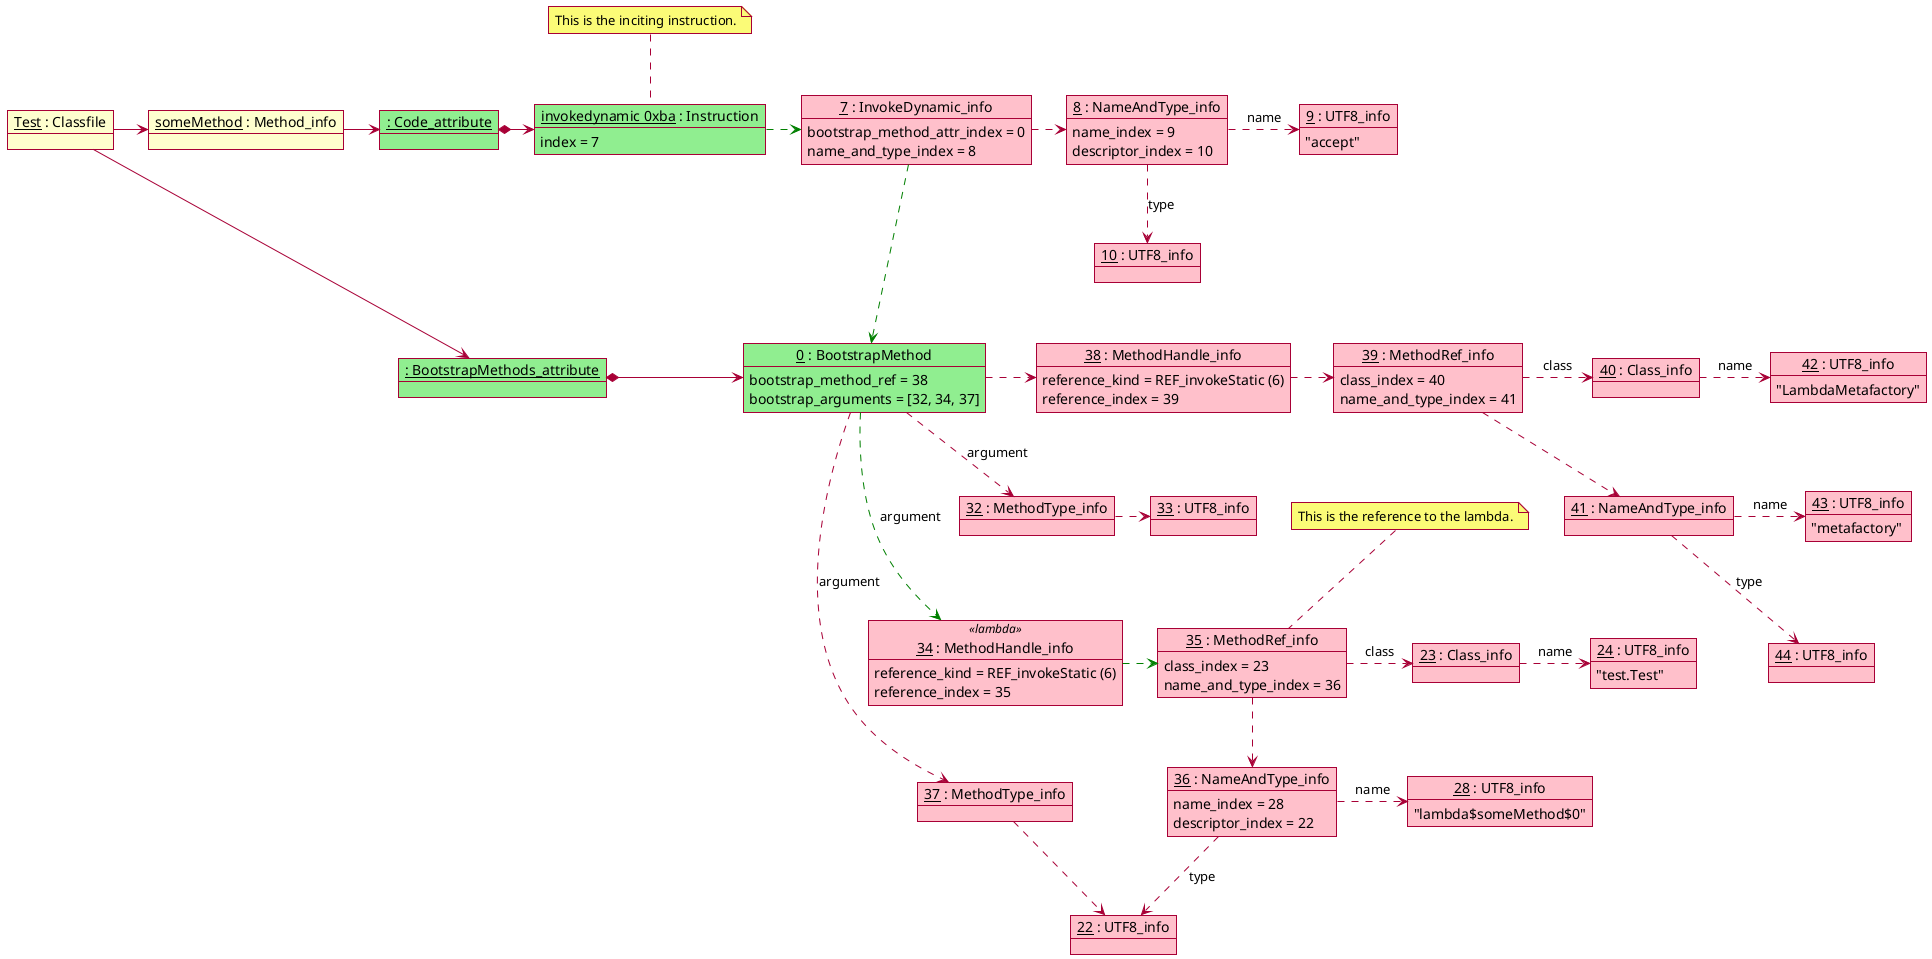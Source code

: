 ' This is a [PlantUML](https://plantuml.com/) diagram.
' Render the image with:
'     java -jar plantuml.jar Test.puml

@startuml

skin rose
skinparam style strictuml
skinparam backgroundColor transparent

' title Method Calling a Lambda

' caption Attributes are shown in green.  Constant pool entries are shown in pink.

' legend top left
' public class Test {
'     public void someMethod() {
'         Consumer<String> function = **(s -> System.out.println(s))**;
'     }
' }
' end legend

object "Test : Classfile" as Test

object "someMethod : Method_info" as someMethod
Test -> someMethod

object ": Code_attribute" as code #lightgreen
someMethod -> code

object "invokedynamic 0xba : Instruction" as invokedynamic #lightgreen {
  index = 7
}
code *-> invokedynamic

note top of invokedynamic : This is the inciting instruction.

object "7 : InvokeDynamic_info" as InvokeDynamic_info #pink {
  bootstrap_method_attr_index = 0
  name_and_type_index = 8
}
invokedynamic .> InvokeDynamic_info #green

object "8 : NameAndType_info" as nameAndType #pink {
  name_index = 9
  descriptor_index = 10
}
InvokeDynamic_info .> nameAndType

object "9 : UTF8_info" as invokedynamic_name #pink {
  "accept"
}
nameAndType .> invokedynamic_name : name

object "10 : UTF8_info" as invokedynamic_type #pink
nameAndType .> invokedynamic_type : type
invokedynamic_name -[hidden]-> invokedynamic_type

object ": BootstrapMethods_attribute" as BootstrapMethods_attribute #lightgreen
Test -> BootstrapMethods_attribute
someMethod -[hidden]-> BootstrapMethods_attribute
invokedynamic_type -[hidden]-> BootstrapMethods_attribute

object "0 : BootstrapMethod" as BootstrapMethod #lightgreen {
  bootstrap_method_ref = 38
  bootstrap_arguments = [32, 34, 37]
}
BootstrapMethods_attribute *-> BootstrapMethod
InvokeDynamic_info ..> BootstrapMethod #green

object "38 : MethodHandle_info" as callsite #pink {
  reference_kind = REF_invokeStatic (6)
  reference_index = 39
}
BootstrapMethod .> callsite

object "39 : MethodRef_info" as metafactory #pink {
  class_index = 40
  name_and_type_index = 41
}
callsite .> metafactory

object "40 : Class_info" as metafactory_class #pink {
}
metafactory .> metafactory_class : class

object "42 : UTF8_info" as metafactory_class_name #pink {
  "LambdaMetafactory"
}
metafactory_class .> metafactory_class_name : name

object "41 : NameAndType_info" as metafactory_nameAndType #pink {
}
metafactory .> metafactory_nameAndType
metafactory_class -[hidden]-> metafactory_nameAndType

object "43 : UTF8_info" as metafactory_name #pink {
  "metafactory"
}
metafactory_nameAndType .> metafactory_name : name

object "44 : UTF8_info" as metafactory_type #pink
metafactory_nameAndType .> metafactory_type : type
metafactory_name -[hidden]-> metafactory_type

object "32 : MethodType_info" as arg1 #pink
BootstrapMethod .> arg1 : argument
metafactory -[hidden]-> arg1

object "33 : UTF8_info" as arg1_value #pink
arg1 .> arg1_value

object "34 : MethodHandle_info" as arg2 << lambda >> #pink {
  reference_kind = REF_invokeStatic (6)
  reference_index = 35
}
BootstrapMethod .> arg2 #green : argument
arg1 -[hidden]-> arg2

object "37 : MethodType_info" as arg3 #pink
BootstrapMethod .> arg3 : argument
arg2 -[hidden]-> arg3

object "22 : UTF8_info" as arg3_value #pink
arg3 .> arg3_value

object "35 : MethodRef_info" as lambda #pink {
  class_index = 23
  name_and_type_index = 36
}
arg2 .> lambda #green

note top of lambda : This is the reference to the lambda.

object "23 : Class_info" as lambda_class #pink
lambda .> lambda_class : class

object "24 : UTF8_info" as lambda_class_name #pink {
  "test.Test"
}
lambda_class .> lambda_class_name : name

object "36 : NameAndType_info" as lambda_nameAndType #pink {
  name_index = 28
  descriptor_index = 22
}
lambda .> lambda_nameAndType
lambda_class -[hidden]-> lambda_nameAndType

object "28 : UTF8_info" as lambda_name #pink {
  "lambda$someMethod$0"
}
lambda_nameAndType .> lambda_name : name
lambda_nameAndType ..> arg3_value : type

@enduml
